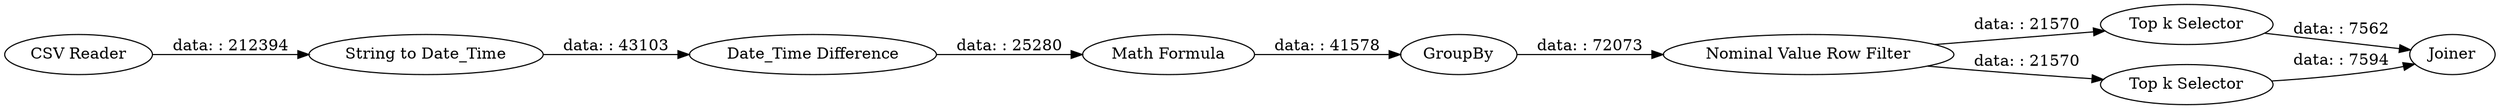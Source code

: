digraph {
	"-62162506358887874_8" [label="Top k Selector"]
	"-62162506358887874_5" [label=GroupBy]
	"-62162506358887874_7" [label="Top k Selector"]
	"-62162506358887874_3" [label="Date_Time Difference"]
	"-62162506358887874_1" [label="CSV Reader"]
	"-62162506358887874_2" [label="String to Date_Time"]
	"-62162506358887874_9" [label=Joiner]
	"-62162506358887874_6" [label="Nominal Value Row Filter"]
	"-62162506358887874_4" [label="Math Formula"]
	"-62162506358887874_6" -> "-62162506358887874_7" [label="data: : 21570"]
	"-62162506358887874_5" -> "-62162506358887874_6" [label="data: : 72073"]
	"-62162506358887874_8" -> "-62162506358887874_9" [label="data: : 7562"]
	"-62162506358887874_3" -> "-62162506358887874_4" [label="data: : 25280"]
	"-62162506358887874_2" -> "-62162506358887874_3" [label="data: : 43103"]
	"-62162506358887874_7" -> "-62162506358887874_9" [label="data: : 7594"]
	"-62162506358887874_4" -> "-62162506358887874_5" [label="data: : 41578"]
	"-62162506358887874_6" -> "-62162506358887874_8" [label="data: : 21570"]
	"-62162506358887874_1" -> "-62162506358887874_2" [label="data: : 212394"]
	rankdir=LR
}
